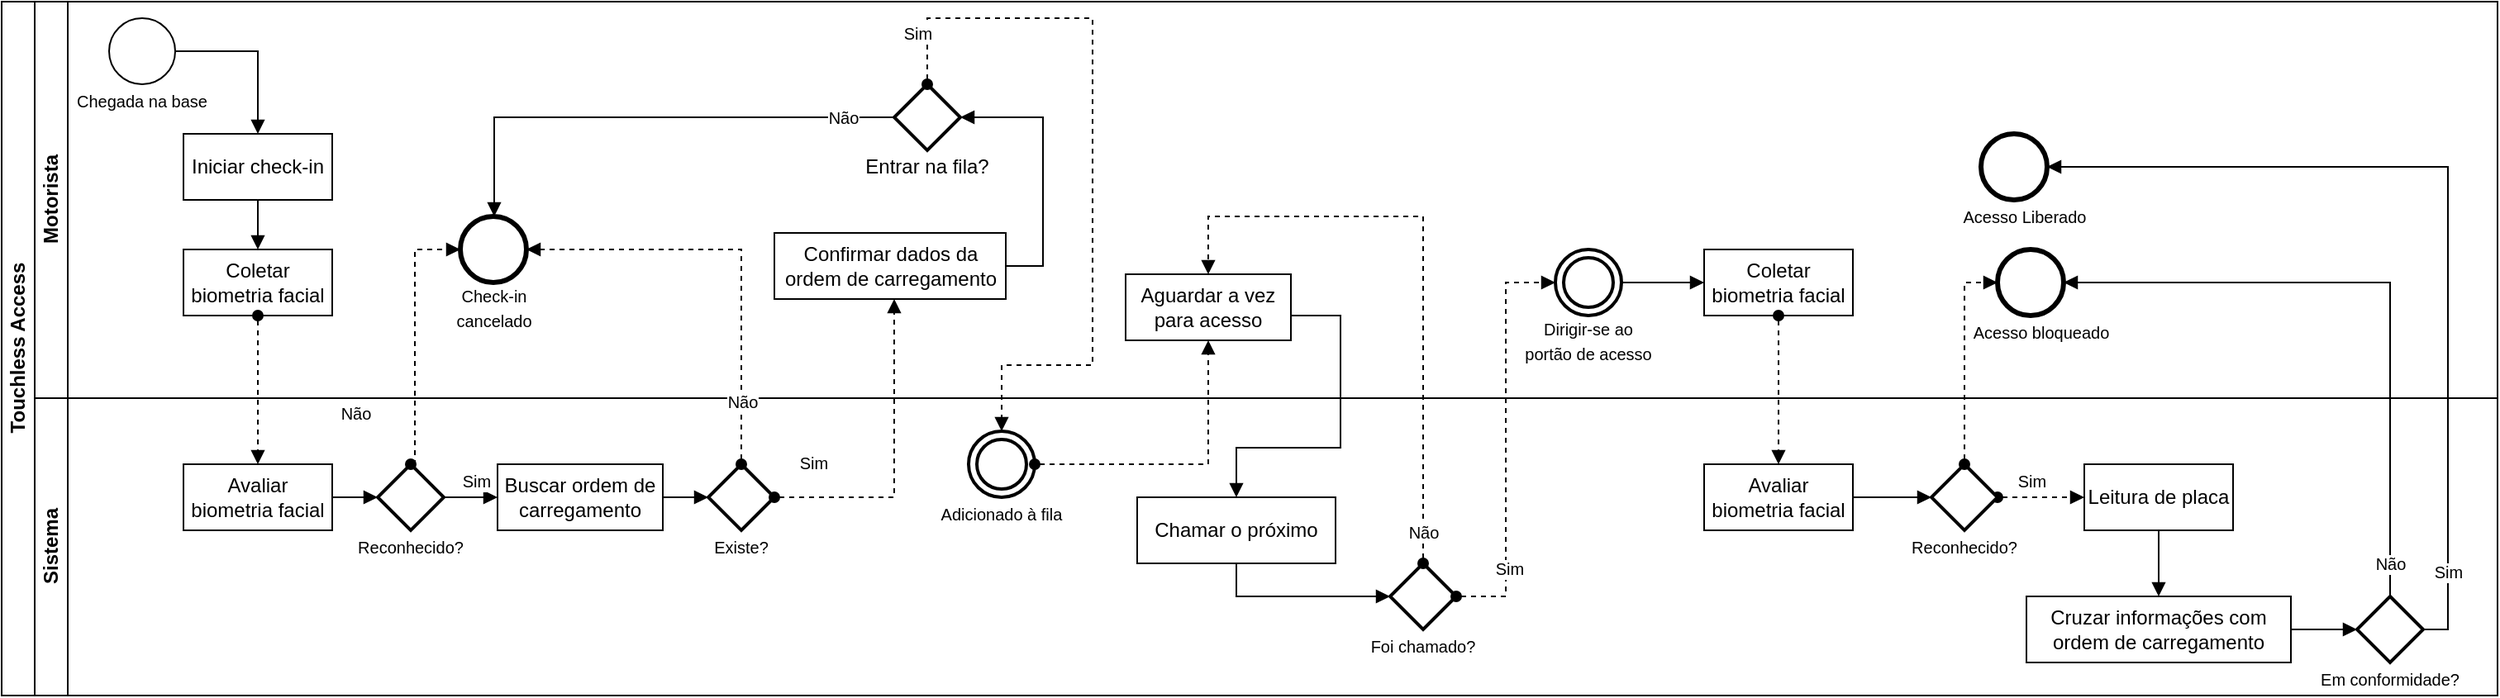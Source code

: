 <mxfile version="20.0.1" type="onedrive"><diagram id="prtHgNgQTEPvFCAcTncT" name="Page-1"><mxGraphModel grid="1" page="1" gridSize="10" guides="1" tooltips="1" connect="1" arrows="1" fold="1" pageScale="1" pageWidth="827" pageHeight="1169" math="0" shadow="0"><root><mxCell id="0"/><mxCell id="1" parent="0"/><mxCell id="dNxyNK7c78bLwvsdeMH5-19" value="Touchless Access" style="swimlane;html=1;childLayout=stackLayout;resizeParent=1;resizeParentMax=0;horizontal=0;startSize=20;horizontalStack=0;" vertex="1" parent="1"><mxGeometry x="20" y="130" width="1510" height="420" as="geometry"/></mxCell><mxCell id="dNxyNK7c78bLwvsdeMH5-20" value="Motorista" style="swimlane;html=1;startSize=20;horizontal=0;" vertex="1" parent="dNxyNK7c78bLwvsdeMH5-19"><mxGeometry x="20" width="1490" height="240" as="geometry"/></mxCell><mxCell id="dNxyNK7c78bLwvsdeMH5-25" value="" style="edgeStyle=orthogonalEdgeStyle;rounded=0;orthogonalLoop=1;jettySize=auto;html=1;endArrow=block;endFill=1;" edge="1" parent="dNxyNK7c78bLwvsdeMH5-20" source="dNxyNK7c78bLwvsdeMH5-23" target="dNxyNK7c78bLwvsdeMH5-24"><mxGeometry relative="1" as="geometry"/></mxCell><mxCell id="dNxyNK7c78bLwvsdeMH5-23" value="" style="ellipse;whiteSpace=wrap;html=1;" vertex="1" parent="dNxyNK7c78bLwvsdeMH5-20"><mxGeometry x="45" y="10" width="40" height="40" as="geometry"/></mxCell><mxCell id="HS66rpNKCYMhv7e3QJDD-17" style="edgeStyle=orthogonalEdgeStyle;rounded=0;orthogonalLoop=1;jettySize=auto;html=1;fontSize=10;endArrow=block;endFill=1;" edge="1" parent="dNxyNK7c78bLwvsdeMH5-20" source="dNxyNK7c78bLwvsdeMH5-24" target="HS66rpNKCYMhv7e3QJDD-16"><mxGeometry relative="1" as="geometry"/></mxCell><mxCell id="dNxyNK7c78bLwvsdeMH5-24" value="Iniciar check-in" style="rounded=0;whiteSpace=wrap;html=1;fontFamily=Helvetica;fontSize=12;fontColor=#000000;align=center;" vertex="1" parent="dNxyNK7c78bLwvsdeMH5-20"><mxGeometry x="90" y="80" width="90" height="40" as="geometry"/></mxCell><mxCell id="HS66rpNKCYMhv7e3QJDD-15" value="&lt;font style=&quot;font-size: 10px;&quot;&gt;Chegada na base&lt;/font&gt;" style="text;html=1;strokeColor=none;fillColor=none;align=center;verticalAlign=middle;whiteSpace=wrap;rounded=0;" vertex="1" parent="dNxyNK7c78bLwvsdeMH5-20"><mxGeometry x="20" y="50" width="90" height="20" as="geometry"/></mxCell><mxCell id="HS66rpNKCYMhv7e3QJDD-16" value="Coletar biometria facial" style="rounded=0;whiteSpace=wrap;html=1;fontFamily=Helvetica;fontSize=12;fontColor=#000000;align=center;" vertex="1" parent="dNxyNK7c78bLwvsdeMH5-20"><mxGeometry x="90" y="150" width="90" height="40" as="geometry"/></mxCell><mxCell id="HS66rpNKCYMhv7e3QJDD-39" style="edgeStyle=orthogonalEdgeStyle;rounded=0;orthogonalLoop=1;jettySize=auto;html=1;fontSize=10;endArrow=block;endFill=1;entryX=1;entryY=0.5;entryDx=0;entryDy=0;" edge="1" parent="dNxyNK7c78bLwvsdeMH5-20" source="HS66rpNKCYMhv7e3QJDD-35" target="HS66rpNKCYMhv7e3QJDD-36"><mxGeometry relative="1" as="geometry"><mxPoint x="600" y="110" as="targetPoint"/><Array as="points"><mxPoint x="610" y="160"/><mxPoint x="610" y="70"/></Array></mxGeometry></mxCell><mxCell id="HS66rpNKCYMhv7e3QJDD-35" value="Confirmar dados da ordem de carregamento" style="rounded=0;whiteSpace=wrap;html=1;fontFamily=Helvetica;fontSize=12;fontColor=#000000;align=center;" vertex="1" parent="dNxyNK7c78bLwvsdeMH5-20"><mxGeometry x="447.5" y="140" width="140" height="40" as="geometry"/></mxCell><mxCell id="HS66rpNKCYMhv7e3QJDD-47" value="Não" style="edgeStyle=orthogonalEdgeStyle;rounded=0;orthogonalLoop=1;jettySize=auto;html=1;fontSize=10;endArrow=block;endFill=1;" edge="1" parent="dNxyNK7c78bLwvsdeMH5-20" source="HS66rpNKCYMhv7e3QJDD-36" target="HS66rpNKCYMhv7e3QJDD-23"><mxGeometry x="-0.792" relative="1" as="geometry"><Array as="points"><mxPoint x="278" y="70"/></Array><mxPoint as="offset"/></mxGeometry></mxCell><mxCell id="HS66rpNKCYMhv7e3QJDD-52" value="Aguardar a vez para acesso" style="rounded=0;whiteSpace=wrap;html=1;fontFamily=Helvetica;fontSize=12;fontColor=#000000;align=center;" vertex="1" parent="dNxyNK7c78bLwvsdeMH5-20"><mxGeometry x="660" y="165" width="100" height="40" as="geometry"/></mxCell><mxCell id="HS66rpNKCYMhv7e3QJDD-64" value="" style="group" connectable="0" vertex="1" parent="dNxyNK7c78bLwvsdeMH5-20"><mxGeometry x="500" y="50" width="80" height="60" as="geometry"/></mxCell><mxCell id="HS66rpNKCYMhv7e3QJDD-36" value="" style="rhombus;whiteSpace=wrap;html=1;fontFamily=Helvetica;fontSize=12;fontColor=#000000;align=center;strokeWidth=2;" vertex="1" parent="HS66rpNKCYMhv7e3QJDD-64"><mxGeometry x="20" width="40" height="40" as="geometry"/></mxCell><mxCell id="HS66rpNKCYMhv7e3QJDD-41" value="&lt;span style=&quot;font-size: 12px;&quot;&gt;Entrar na fila?&lt;/span&gt;" style="text;html=1;strokeColor=none;fillColor=none;align=center;verticalAlign=middle;whiteSpace=wrap;rounded=0;fontSize=10;" vertex="1" parent="HS66rpNKCYMhv7e3QJDD-64"><mxGeometry y="40" width="80" height="20" as="geometry"/></mxCell><mxCell id="HS66rpNKCYMhv7e3QJDD-79" value="" style="group" connectable="0" vertex="1" parent="dNxyNK7c78bLwvsdeMH5-20"><mxGeometry x="900" y="150" width="80" height="70" as="geometry"/></mxCell><mxCell id="HS66rpNKCYMhv7e3QJDD-77" value="&lt;span style=&quot;font-size: 10px;&quot;&gt;Dirigir-se ao portão de acesso&lt;/span&gt;" style="text;html=1;strokeColor=none;fillColor=none;align=center;verticalAlign=middle;whiteSpace=wrap;rounded=0;" vertex="1" parent="HS66rpNKCYMhv7e3QJDD-79"><mxGeometry y="40" width="80" height="30" as="geometry"/></mxCell><mxCell id="HS66rpNKCYMhv7e3QJDD-78" value="" style="ellipse;shape=doubleEllipse;whiteSpace=wrap;html=1;aspect=fixed;rounded=0;shadow=0;sketch=0;fontSize=10;strokeColor=default;gradientColor=none;fillColor=#FFFFFF;strokeWidth=2;" vertex="1" parent="HS66rpNKCYMhv7e3QJDD-79"><mxGeometry x="20" width="40" height="40" as="geometry"/></mxCell><mxCell id="HS66rpNKCYMhv7e3QJDD-81" value="Coletar biometria facial" style="rounded=0;whiteSpace=wrap;html=1;fontFamily=Helvetica;fontSize=12;fontColor=#000000;align=center;" vertex="1" parent="dNxyNK7c78bLwvsdeMH5-20"><mxGeometry x="1010" y="150" width="90" height="40" as="geometry"/></mxCell><mxCell id="HS66rpNKCYMhv7e3QJDD-82" style="edgeStyle=orthogonalEdgeStyle;rounded=0;orthogonalLoop=1;jettySize=auto;html=1;fontSize=10;startArrow=none;startFill=0;endArrow=block;endFill=1;" edge="1" parent="dNxyNK7c78bLwvsdeMH5-20" source="HS66rpNKCYMhv7e3QJDD-78" target="HS66rpNKCYMhv7e3QJDD-81"><mxGeometry relative="1" as="geometry"/></mxCell><mxCell id="HS66rpNKCYMhv7e3QJDD-104" value="" style="group" connectable="0" vertex="1" parent="dNxyNK7c78bLwvsdeMH5-20"><mxGeometry x="1170" y="150" width="87.5" height="60" as="geometry"/></mxCell><mxCell id="HS66rpNKCYMhv7e3QJDD-92" value="" style="ellipse;whiteSpace=wrap;html=1;strokeWidth=3;" vertex="1" parent="HS66rpNKCYMhv7e3QJDD-104"><mxGeometry x="17.5" width="40" height="40" as="geometry"/></mxCell><mxCell id="HS66rpNKCYMhv7e3QJDD-94" value="&lt;span style=&quot;font-size: 10px;&quot;&gt;Acesso bloqueado&lt;/span&gt;" style="text;html=1;strokeColor=none;fillColor=none;align=center;verticalAlign=middle;whiteSpace=wrap;rounded=0;" vertex="1" parent="HS66rpNKCYMhv7e3QJDD-104"><mxGeometry y="40" width="87.5" height="20" as="geometry"/></mxCell><mxCell id="HS66rpNKCYMhv7e3QJDD-105" value="" style="group" connectable="0" vertex="1" parent="dNxyNK7c78bLwvsdeMH5-20"><mxGeometry x="1160" y="80" width="87.5" height="60" as="geometry"/></mxCell><mxCell id="HS66rpNKCYMhv7e3QJDD-106" value="" style="ellipse;whiteSpace=wrap;html=1;strokeWidth=3;" vertex="1" parent="HS66rpNKCYMhv7e3QJDD-105"><mxGeometry x="17.5" width="40" height="40" as="geometry"/></mxCell><mxCell id="HS66rpNKCYMhv7e3QJDD-107" value="&lt;span style=&quot;font-size: 10px;&quot;&gt;Acesso Liberado&lt;/span&gt;" style="text;html=1;strokeColor=none;fillColor=none;align=center;verticalAlign=middle;whiteSpace=wrap;rounded=0;" vertex="1" parent="HS66rpNKCYMhv7e3QJDD-105"><mxGeometry y="40" width="87.5" height="20" as="geometry"/></mxCell><mxCell id="HS66rpNKCYMhv7e3QJDD-63" value="" style="group" connectable="0" vertex="1" parent="dNxyNK7c78bLwvsdeMH5-20"><mxGeometry x="247.5" y="130" width="60" height="70" as="geometry"/></mxCell><mxCell id="HS66rpNKCYMhv7e3QJDD-23" value="" style="ellipse;whiteSpace=wrap;html=1;perimeterSpacing=0;shadow=0;sketch=0;strokeColor=default;strokeWidth=3;" vertex="1" parent="HS66rpNKCYMhv7e3QJDD-63"><mxGeometry x="10" width="40" height="40" as="geometry"/></mxCell><mxCell id="HS66rpNKCYMhv7e3QJDD-26" value="&lt;span style=&quot;font-size: 10px;&quot;&gt;Check-in&lt;br&gt;cancelado&lt;/span&gt;" style="text;html=1;strokeColor=none;fillColor=none;align=center;verticalAlign=middle;whiteSpace=wrap;rounded=0;" vertex="1" parent="HS66rpNKCYMhv7e3QJDD-63"><mxGeometry y="40" width="60" height="30" as="geometry"/></mxCell><mxCell id="dNxyNK7c78bLwvsdeMH5-21" value="Sistema" style="swimlane;html=1;startSize=20;horizontal=0;" vertex="1" parent="dNxyNK7c78bLwvsdeMH5-19"><mxGeometry x="20" y="240" width="1490" height="180" as="geometry"/></mxCell><mxCell id="HS66rpNKCYMhv7e3QJDD-21" style="edgeStyle=orthogonalEdgeStyle;rounded=0;orthogonalLoop=1;jettySize=auto;html=1;fontSize=10;endArrow=block;endFill=1;" edge="1" parent="dNxyNK7c78bLwvsdeMH5-21" source="HS66rpNKCYMhv7e3QJDD-18" target="HS66rpNKCYMhv7e3QJDD-20"><mxGeometry relative="1" as="geometry"/></mxCell><mxCell id="HS66rpNKCYMhv7e3QJDD-18" value="Avaliar biometria facial" style="rounded=0;whiteSpace=wrap;html=1;fontFamily=Helvetica;fontSize=12;fontColor=#000000;align=center;" vertex="1" parent="dNxyNK7c78bLwvsdeMH5-21"><mxGeometry x="90" y="40" width="90" height="40" as="geometry"/></mxCell><mxCell id="HS66rpNKCYMhv7e3QJDD-28" value="Sim" style="edgeStyle=orthogonalEdgeStyle;rounded=0;orthogonalLoop=1;jettySize=auto;html=1;fontSize=10;endArrow=block;endFill=1;" edge="1" parent="dNxyNK7c78bLwvsdeMH5-21" source="HS66rpNKCYMhv7e3QJDD-20" target="HS66rpNKCYMhv7e3QJDD-27"><mxGeometry x="-0.2" y="10" relative="1" as="geometry"><mxPoint as="offset"/></mxGeometry></mxCell><mxCell id="HS66rpNKCYMhv7e3QJDD-29" style="edgeStyle=orthogonalEdgeStyle;rounded=0;orthogonalLoop=1;jettySize=auto;html=1;fontSize=10;endArrow=block;endFill=1;" edge="1" parent="dNxyNK7c78bLwvsdeMH5-21" source="HS66rpNKCYMhv7e3QJDD-27" target="dNxyNK7c78bLwvsdeMH5-28"><mxGeometry relative="1" as="geometry"/></mxCell><mxCell id="HS66rpNKCYMhv7e3QJDD-27" value="Buscar ordem de carregamento" style="rounded=0;whiteSpace=wrap;html=1;fontFamily=Helvetica;fontSize=12;fontColor=#000000;align=center;" vertex="1" parent="dNxyNK7c78bLwvsdeMH5-21"><mxGeometry x="280" y="40" width="100" height="40" as="geometry"/></mxCell><mxCell id="HS66rpNKCYMhv7e3QJDD-51" value="" style="group" connectable="0" vertex="1" parent="dNxyNK7c78bLwvsdeMH5-21"><mxGeometry x="540" y="20" width="90" height="60" as="geometry"/></mxCell><mxCell id="HS66rpNKCYMhv7e3QJDD-45" value="&lt;span style=&quot;font-size: 10px;&quot;&gt;Adicionado à fila&lt;/span&gt;" style="text;html=1;strokeColor=none;fillColor=none;align=center;verticalAlign=middle;whiteSpace=wrap;rounded=0;" vertex="1" parent="HS66rpNKCYMhv7e3QJDD-51"><mxGeometry y="40" width="90" height="20" as="geometry"/></mxCell><mxCell id="HS66rpNKCYMhv7e3QJDD-50" value="" style="ellipse;shape=doubleEllipse;whiteSpace=wrap;html=1;aspect=fixed;rounded=0;shadow=0;sketch=0;fontSize=10;strokeColor=default;gradientColor=none;fillColor=#FFFFFF;strokeWidth=2;" vertex="1" parent="HS66rpNKCYMhv7e3QJDD-51"><mxGeometry x="25" width="40" height="40" as="geometry"/></mxCell><mxCell id="HS66rpNKCYMhv7e3QJDD-61" value="" style="group" connectable="0" vertex="1" parent="dNxyNK7c78bLwvsdeMH5-21"><mxGeometry x="400" y="40" width="55" height="60" as="geometry"/></mxCell><mxCell id="dNxyNK7c78bLwvsdeMH5-28" value="" style="rhombus;whiteSpace=wrap;html=1;fontFamily=Helvetica;fontSize=12;fontColor=#000000;align=center;strokeWidth=2;" vertex="1" parent="HS66rpNKCYMhv7e3QJDD-61"><mxGeometry x="7.5" width="40" height="40" as="geometry"/></mxCell><mxCell id="HS66rpNKCYMhv7e3QJDD-30" value="&lt;span style=&quot;font-size: 10px;&quot;&gt;Existe?&lt;/span&gt;" style="text;html=1;strokeColor=none;fillColor=none;align=center;verticalAlign=middle;whiteSpace=wrap;rounded=0;" vertex="1" parent="HS66rpNKCYMhv7e3QJDD-61"><mxGeometry y="40" width="55" height="20" as="geometry"/></mxCell><mxCell id="HS66rpNKCYMhv7e3QJDD-62" value="" style="group" connectable="0" vertex="1" parent="dNxyNK7c78bLwvsdeMH5-21"><mxGeometry x="190" y="40" width="75" height="60" as="geometry"/></mxCell><mxCell id="HS66rpNKCYMhv7e3QJDD-20" value="" style="rhombus;whiteSpace=wrap;html=1;fontFamily=Helvetica;fontSize=12;fontColor=#000000;align=center;strokeWidth=2;" vertex="1" parent="HS66rpNKCYMhv7e3QJDD-62"><mxGeometry x="17.5" width="40" height="40" as="geometry"/></mxCell><mxCell id="HS66rpNKCYMhv7e3QJDD-22" value="&lt;span style=&quot;font-size: 10px;&quot;&gt;Reconhecido?&lt;/span&gt;" style="text;html=1;strokeColor=none;fillColor=none;align=center;verticalAlign=middle;whiteSpace=wrap;rounded=0;" vertex="1" parent="HS66rpNKCYMhv7e3QJDD-62"><mxGeometry y="40" width="75" height="20" as="geometry"/></mxCell><mxCell id="HS66rpNKCYMhv7e3QJDD-73" style="edgeStyle=orthogonalEdgeStyle;rounded=0;orthogonalLoop=1;jettySize=auto;html=1;fontSize=10;endArrow=block;endFill=1;" edge="1" parent="dNxyNK7c78bLwvsdeMH5-21" source="HS66rpNKCYMhv7e3QJDD-71" target="HS66rpNKCYMhv7e3QJDD-66"><mxGeometry relative="1" as="geometry"><Array as="points"><mxPoint x="727" y="120"/></Array></mxGeometry></mxCell><mxCell id="HS66rpNKCYMhv7e3QJDD-71" value="Chamar o próximo" style="rounded=0;whiteSpace=wrap;html=1;fontFamily=Helvetica;fontSize=12;fontColor=#000000;align=center;" vertex="1" parent="dNxyNK7c78bLwvsdeMH5-21"><mxGeometry x="667" y="60" width="120" height="40" as="geometry"/></mxCell><mxCell id="HS66rpNKCYMhv7e3QJDD-84" value="Avaliar biometria facial" style="rounded=0;whiteSpace=wrap;html=1;fontFamily=Helvetica;fontSize=12;fontColor=#000000;align=center;" vertex="1" parent="dNxyNK7c78bLwvsdeMH5-21"><mxGeometry x="1010" y="40" width="90" height="40" as="geometry"/></mxCell><mxCell id="HS66rpNKCYMhv7e3QJDD-83" style="edgeStyle=orthogonalEdgeStyle;rounded=0;orthogonalLoop=1;jettySize=auto;html=1;fontSize=10;endArrow=block;endFill=1;" edge="1" parent="dNxyNK7c78bLwvsdeMH5-21" source="HS66rpNKCYMhv7e3QJDD-84" target="HS66rpNKCYMhv7e3QJDD-86"><mxGeometry relative="1" as="geometry"/></mxCell><mxCell id="HS66rpNKCYMhv7e3QJDD-96" style="edgeStyle=orthogonalEdgeStyle;rounded=0;orthogonalLoop=1;jettySize=auto;html=1;fontSize=10;startArrow=none;startFill=0;endArrow=block;endFill=1;" edge="1" parent="dNxyNK7c78bLwvsdeMH5-21" source="HS66rpNKCYMhv7e3QJDD-89" target="HS66rpNKCYMhv7e3QJDD-95"><mxGeometry relative="1" as="geometry"/></mxCell><mxCell id="HS66rpNKCYMhv7e3QJDD-89" value="Leitura de placa" style="rounded=0;whiteSpace=wrap;html=1;fontFamily=Helvetica;fontSize=12;fontColor=#000000;align=center;" vertex="1" parent="dNxyNK7c78bLwvsdeMH5-21"><mxGeometry x="1240" y="40" width="90" height="40" as="geometry"/></mxCell><mxCell id="HS66rpNKCYMhv7e3QJDD-90" style="edgeStyle=orthogonalEdgeStyle;rounded=0;orthogonalLoop=1;jettySize=auto;html=1;dashed=1;fontSize=10;startArrow=oval;startFill=1;endArrow=block;endFill=1;" edge="1" parent="dNxyNK7c78bLwvsdeMH5-21" source="HS66rpNKCYMhv7e3QJDD-86" target="HS66rpNKCYMhv7e3QJDD-89"><mxGeometry relative="1" as="geometry"/></mxCell><mxCell id="HS66rpNKCYMhv7e3QJDD-91" value="Sim" style="edgeLabel;html=1;align=center;verticalAlign=middle;resizable=0;points=[];fontSize=10;" connectable="0" vertex="1" parent="HS66rpNKCYMhv7e3QJDD-90"><mxGeometry x="-0.241" y="3" relative="1" as="geometry"><mxPoint y="-7" as="offset"/></mxGeometry></mxCell><mxCell id="HS66rpNKCYMhv7e3QJDD-101" style="edgeStyle=orthogonalEdgeStyle;rounded=0;orthogonalLoop=1;jettySize=auto;html=1;entryX=0;entryY=0.5;entryDx=0;entryDy=0;fontSize=10;startArrow=none;startFill=0;endArrow=block;endFill=1;" edge="1" parent="dNxyNK7c78bLwvsdeMH5-21" source="HS66rpNKCYMhv7e3QJDD-95" target="HS66rpNKCYMhv7e3QJDD-98"><mxGeometry relative="1" as="geometry"/></mxCell><mxCell id="HS66rpNKCYMhv7e3QJDD-95" value="Cruzar informações com ordem de carregamento" style="rounded=0;whiteSpace=wrap;html=1;fontFamily=Helvetica;fontSize=12;fontColor=#000000;align=center;" vertex="1" parent="dNxyNK7c78bLwvsdeMH5-21"><mxGeometry x="1205" y="120" width="160" height="40" as="geometry"/></mxCell><mxCell id="HS66rpNKCYMhv7e3QJDD-100" value="" style="group" connectable="0" vertex="1" parent="dNxyNK7c78bLwvsdeMH5-21"><mxGeometry x="1380" y="120" width="90" height="60" as="geometry"/></mxCell><mxCell id="HS66rpNKCYMhv7e3QJDD-98" value="" style="rhombus;whiteSpace=wrap;html=1;fontFamily=Helvetica;fontSize=12;fontColor=#000000;align=center;strokeWidth=2;" vertex="1" parent="HS66rpNKCYMhv7e3QJDD-100"><mxGeometry x="25" width="40" height="40" as="geometry"/></mxCell><mxCell id="HS66rpNKCYMhv7e3QJDD-99" value="&lt;span style=&quot;font-size: 10px;&quot;&gt;Em conformidade?&lt;/span&gt;" style="text;html=1;strokeColor=none;fillColor=none;align=center;verticalAlign=middle;whiteSpace=wrap;rounded=0;" vertex="1" parent="HS66rpNKCYMhv7e3QJDD-100"><mxGeometry y="40" width="90" height="20" as="geometry"/></mxCell><mxCell id="HS66rpNKCYMhv7e3QJDD-68" value="" style="group" connectable="0" vertex="1" parent="dNxyNK7c78bLwvsdeMH5-21"><mxGeometry x="800" y="100" width="80" height="60" as="geometry"/></mxCell><mxCell id="HS66rpNKCYMhv7e3QJDD-66" value="" style="rhombus;whiteSpace=wrap;html=1;fontFamily=Helvetica;fontSize=12;fontColor=#000000;align=center;strokeWidth=2;" vertex="1" parent="HS66rpNKCYMhv7e3QJDD-68"><mxGeometry x="20" width="40" height="40" as="geometry"/></mxCell><mxCell id="HS66rpNKCYMhv7e3QJDD-67" value="&lt;span style=&quot;font-size: 10px;&quot;&gt;Foi chamado?&lt;/span&gt;" style="text;html=1;strokeColor=none;fillColor=none;align=center;verticalAlign=middle;whiteSpace=wrap;rounded=0;" vertex="1" parent="HS66rpNKCYMhv7e3QJDD-68"><mxGeometry y="40" width="80" height="20" as="geometry"/></mxCell><mxCell id="HS66rpNKCYMhv7e3QJDD-85" value="" style="group" connectable="0" vertex="1" parent="dNxyNK7c78bLwvsdeMH5-21"><mxGeometry x="1130" y="40" width="75" height="60" as="geometry"/></mxCell><mxCell id="HS66rpNKCYMhv7e3QJDD-86" value="" style="rhombus;whiteSpace=wrap;html=1;fontFamily=Helvetica;fontSize=12;fontColor=#000000;align=center;strokeWidth=2;" vertex="1" parent="HS66rpNKCYMhv7e3QJDD-85"><mxGeometry x="17.5" width="40" height="40" as="geometry"/></mxCell><mxCell id="HS66rpNKCYMhv7e3QJDD-87" value="&lt;span style=&quot;font-size: 10px;&quot;&gt;Reconhecido?&lt;/span&gt;" style="text;html=1;strokeColor=none;fillColor=none;align=center;verticalAlign=middle;whiteSpace=wrap;rounded=0;" vertex="1" parent="HS66rpNKCYMhv7e3QJDD-85"><mxGeometry y="40" width="75" height="20" as="geometry"/></mxCell><mxCell id="HS66rpNKCYMhv7e3QJDD-19" style="edgeStyle=orthogonalEdgeStyle;rounded=0;orthogonalLoop=1;jettySize=auto;html=1;fontSize=10;endArrow=block;endFill=1;startArrow=oval;startFill=1;dashed=1;" edge="1" parent="dNxyNK7c78bLwvsdeMH5-19" source="HS66rpNKCYMhv7e3QJDD-16" target="HS66rpNKCYMhv7e3QJDD-18"><mxGeometry relative="1" as="geometry"/></mxCell><mxCell id="HS66rpNKCYMhv7e3QJDD-24" style="edgeStyle=orthogonalEdgeStyle;rounded=0;orthogonalLoop=1;jettySize=auto;html=1;exitX=0.5;exitY=0;exitDx=0;exitDy=0;fontSize=10;endArrow=block;endFill=1;startArrow=oval;startFill=1;dashed=1;" edge="1" parent="dNxyNK7c78bLwvsdeMH5-19" source="HS66rpNKCYMhv7e3QJDD-20" target="HS66rpNKCYMhv7e3QJDD-23"><mxGeometry relative="1" as="geometry"><Array as="points"><mxPoint x="250" y="280"/><mxPoint x="250" y="150"/></Array></mxGeometry></mxCell><mxCell id="HS66rpNKCYMhv7e3QJDD-25" value="Não" style="edgeLabel;html=1;align=center;verticalAlign=middle;resizable=0;points=[];fontSize=10;" connectable="0" vertex="1" parent="HS66rpNKCYMhv7e3QJDD-24"><mxGeometry x="0.425" relative="1" as="geometry"><mxPoint x="-36" y="80" as="offset"/></mxGeometry></mxCell><mxCell id="HS66rpNKCYMhv7e3QJDD-31" style="edgeStyle=orthogonalEdgeStyle;rounded=0;orthogonalLoop=1;jettySize=auto;html=1;entryX=1;entryY=0.5;entryDx=0;entryDy=0;fontSize=10;endArrow=block;endFill=1;startArrow=oval;startFill=1;dashed=1;" edge="1" parent="dNxyNK7c78bLwvsdeMH5-19" source="dNxyNK7c78bLwvsdeMH5-28" target="HS66rpNKCYMhv7e3QJDD-23"><mxGeometry relative="1" as="geometry"><Array as="points"><mxPoint x="448" y="150"/></Array></mxGeometry></mxCell><mxCell id="HS66rpNKCYMhv7e3QJDD-32" value="Não" style="edgeLabel;html=1;align=center;verticalAlign=middle;resizable=0;points=[];fontSize=10;" connectable="0" vertex="1" parent="HS66rpNKCYMhv7e3QJDD-31"><mxGeometry x="-0.475" y="-2" relative="1" as="geometry"><mxPoint x="-2" y="30" as="offset"/></mxGeometry></mxCell><mxCell id="HS66rpNKCYMhv7e3QJDD-33" style="edgeStyle=orthogonalEdgeStyle;rounded=0;orthogonalLoop=1;jettySize=auto;html=1;fontSize=10;endArrow=block;endFill=1;startArrow=oval;startFill=1;dashed=1;" edge="1" parent="dNxyNK7c78bLwvsdeMH5-19" source="dNxyNK7c78bLwvsdeMH5-28" target="HS66rpNKCYMhv7e3QJDD-35"><mxGeometry relative="1" as="geometry"><mxPoint x="580" y="130" as="targetPoint"/><Array as="points"><mxPoint x="540" y="300"/></Array></mxGeometry></mxCell><mxCell id="HS66rpNKCYMhv7e3QJDD-34" value="Sim" style="edgeLabel;html=1;align=center;verticalAlign=middle;resizable=0;points=[];fontSize=10;" connectable="0" vertex="1" parent="HS66rpNKCYMhv7e3QJDD-33"><mxGeometry x="-0.126" relative="1" as="geometry"><mxPoint x="-49" y="-10" as="offset"/></mxGeometry></mxCell><mxCell id="HS66rpNKCYMhv7e3QJDD-44" style="edgeStyle=orthogonalEdgeStyle;rounded=0;orthogonalLoop=1;jettySize=auto;html=1;fontSize=10;endArrow=block;endFill=1;startArrow=oval;startFill=1;dashed=1;" edge="1" parent="dNxyNK7c78bLwvsdeMH5-19" source="HS66rpNKCYMhv7e3QJDD-36" target="HS66rpNKCYMhv7e3QJDD-50"><mxGeometry relative="1" as="geometry"><mxPoint x="730.0" y="40" as="targetPoint"/><Array as="points"><mxPoint x="560" y="10"/><mxPoint x="660" y="10"/><mxPoint x="660" y="220"/><mxPoint x="605" y="220"/></Array></mxGeometry></mxCell><mxCell id="HS66rpNKCYMhv7e3QJDD-46" value="Sim" style="edgeLabel;html=1;align=center;verticalAlign=middle;resizable=0;points=[];fontSize=10;" connectable="0" vertex="1" parent="HS66rpNKCYMhv7e3QJDD-44"><mxGeometry x="-0.362" y="-3" relative="1" as="geometry"><mxPoint x="-103" y="7" as="offset"/></mxGeometry></mxCell><mxCell id="HS66rpNKCYMhv7e3QJDD-53" style="edgeStyle=orthogonalEdgeStyle;rounded=0;orthogonalLoop=1;jettySize=auto;html=1;fontSize=10;endArrow=block;endFill=1;startArrow=oval;startFill=1;dashed=1;" edge="1" parent="dNxyNK7c78bLwvsdeMH5-19" source="HS66rpNKCYMhv7e3QJDD-50" target="HS66rpNKCYMhv7e3QJDD-52"><mxGeometry relative="1" as="geometry"><Array as="points"><mxPoint x="730" y="280"/></Array></mxGeometry></mxCell><mxCell id="HS66rpNKCYMhv7e3QJDD-72" style="edgeStyle=orthogonalEdgeStyle;rounded=0;orthogonalLoop=1;jettySize=auto;html=1;fontSize=10;endArrow=block;endFill=1;entryX=0.5;entryY=0;entryDx=0;entryDy=0;" edge="1" parent="dNxyNK7c78bLwvsdeMH5-19" source="HS66rpNKCYMhv7e3QJDD-52" target="HS66rpNKCYMhv7e3QJDD-71"><mxGeometry relative="1" as="geometry"><Array as="points"><mxPoint x="810" y="190"/><mxPoint x="810" y="270"/><mxPoint x="747" y="270"/></Array></mxGeometry></mxCell><mxCell id="HS66rpNKCYMhv7e3QJDD-74" style="edgeStyle=orthogonalEdgeStyle;rounded=0;orthogonalLoop=1;jettySize=auto;html=1;entryX=0.5;entryY=0;entryDx=0;entryDy=0;fontSize=10;endArrow=block;endFill=1;startArrow=oval;startFill=1;dashed=1;" edge="1" parent="dNxyNK7c78bLwvsdeMH5-19" source="HS66rpNKCYMhv7e3QJDD-66" target="HS66rpNKCYMhv7e3QJDD-52"><mxGeometry relative="1" as="geometry"><Array as="points"><mxPoint x="860" y="130"/><mxPoint x="730" y="130"/></Array></mxGeometry></mxCell><mxCell id="HS66rpNKCYMhv7e3QJDD-75" value="Não" style="edgeLabel;html=1;align=center;verticalAlign=middle;resizable=0;points=[];fontSize=10;" connectable="0" vertex="1" parent="HS66rpNKCYMhv7e3QJDD-74"><mxGeometry x="-0.897" y="-1" relative="1" as="geometry"><mxPoint x="-1" as="offset"/></mxGeometry></mxCell><mxCell id="HS66rpNKCYMhv7e3QJDD-80" style="edgeStyle=orthogonalEdgeStyle;rounded=0;orthogonalLoop=1;jettySize=auto;html=1;entryX=0;entryY=0.5;entryDx=0;entryDy=0;fontSize=10;endArrow=block;endFill=1;dashed=1;startArrow=oval;startFill=1;" edge="1" parent="dNxyNK7c78bLwvsdeMH5-19" source="HS66rpNKCYMhv7e3QJDD-66" target="HS66rpNKCYMhv7e3QJDD-78"><mxGeometry relative="1" as="geometry"><Array as="points"><mxPoint x="910" y="360"/><mxPoint x="910" y="170"/></Array></mxGeometry></mxCell><mxCell id="HS66rpNKCYMhv7e3QJDD-112" value="Sim" style="edgeLabel;html=1;align=center;verticalAlign=middle;resizable=0;points=[];fontSize=10;" connectable="0" vertex="1" parent="HS66rpNKCYMhv7e3QJDD-80"><mxGeometry x="-0.619" y="-2" relative="1" as="geometry"><mxPoint as="offset"/></mxGeometry></mxCell><mxCell id="HS66rpNKCYMhv7e3QJDD-88" style="edgeStyle=orthogonalEdgeStyle;rounded=0;orthogonalLoop=1;jettySize=auto;html=1;fontSize=10;startArrow=oval;startFill=1;endArrow=block;endFill=1;dashed=1;" edge="1" parent="dNxyNK7c78bLwvsdeMH5-19" source="HS66rpNKCYMhv7e3QJDD-81" target="HS66rpNKCYMhv7e3QJDD-84"><mxGeometry relative="1" as="geometry"/></mxCell><mxCell id="HS66rpNKCYMhv7e3QJDD-93" style="edgeStyle=orthogonalEdgeStyle;rounded=0;orthogonalLoop=1;jettySize=auto;html=1;exitX=0.5;exitY=0;exitDx=0;exitDy=0;dashed=1;fontSize=10;startArrow=oval;startFill=1;endArrow=block;endFill=1;entryX=0;entryY=0.5;entryDx=0;entryDy=0;" edge="1" parent="dNxyNK7c78bLwvsdeMH5-19" source="HS66rpNKCYMhv7e3QJDD-86" target="HS66rpNKCYMhv7e3QJDD-92"><mxGeometry relative="1" as="geometry"/></mxCell><mxCell id="HS66rpNKCYMhv7e3QJDD-102" style="edgeStyle=orthogonalEdgeStyle;rounded=0;orthogonalLoop=1;jettySize=auto;html=1;entryX=1;entryY=0.5;entryDx=0;entryDy=0;fontSize=10;startArrow=none;startFill=0;endArrow=block;endFill=1;" edge="1" parent="dNxyNK7c78bLwvsdeMH5-19" source="HS66rpNKCYMhv7e3QJDD-98" target="HS66rpNKCYMhv7e3QJDD-92"><mxGeometry relative="1" as="geometry"><Array as="points"><mxPoint x="1445" y="170"/></Array></mxGeometry></mxCell><mxCell id="HS66rpNKCYMhv7e3QJDD-103" value="Não" style="edgeLabel;html=1;align=center;verticalAlign=middle;resizable=0;points=[];fontSize=10;" connectable="0" vertex="1" parent="HS66rpNKCYMhv7e3QJDD-102"><mxGeometry x="-0.894" y="3" relative="1" as="geometry"><mxPoint x="3" as="offset"/></mxGeometry></mxCell><mxCell id="HS66rpNKCYMhv7e3QJDD-108" style="edgeStyle=orthogonalEdgeStyle;rounded=0;orthogonalLoop=1;jettySize=auto;html=1;entryX=1;entryY=0.5;entryDx=0;entryDy=0;fontSize=10;startArrow=none;startFill=0;endArrow=block;endFill=1;" edge="1" parent="dNxyNK7c78bLwvsdeMH5-19" source="HS66rpNKCYMhv7e3QJDD-98" target="HS66rpNKCYMhv7e3QJDD-106"><mxGeometry relative="1" as="geometry"><Array as="points"><mxPoint x="1480" y="380"/><mxPoint x="1480" y="100"/></Array></mxGeometry></mxCell><mxCell id="HS66rpNKCYMhv7e3QJDD-109" value="Sim" style="edgeLabel;html=1;align=center;verticalAlign=middle;resizable=0;points=[];fontSize=10;" connectable="0" vertex="1" parent="HS66rpNKCYMhv7e3QJDD-108"><mxGeometry x="-0.562" relative="1" as="geometry"><mxPoint y="67" as="offset"/></mxGeometry></mxCell></root></mxGraphModel></diagram></mxfile>